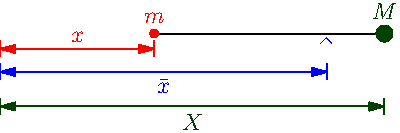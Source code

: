 import graph;
size(200,0);

pair z0=(0,0);
pair z1=(2,0);
pair z2=(5,0);
pair zf=z1+0.75*(z2-z1);

draw(z1--z2);
dot(z1,red+0.15cm);
dot(z2,darkgreen+0.3cm);
label("$m$",z1,1.5N,red);
label("$M$",z2,2N,darkgreen);
label("$\hat{\ }$",zf,0.2*S,fontsize(24)+blue);

pair s=-0.2*I;
draw("$x$",z0+s--z1+s,N,red,Arrows,Bars);

s=-0.5*I;
draw("$\bar{x}$",z0+s--zf+s,blue,Arrows,Bars);

s=-0.95*I;
draw("$X$",z0+s--z2+s,darkgreen,Arrows,Bars);

shipout();
